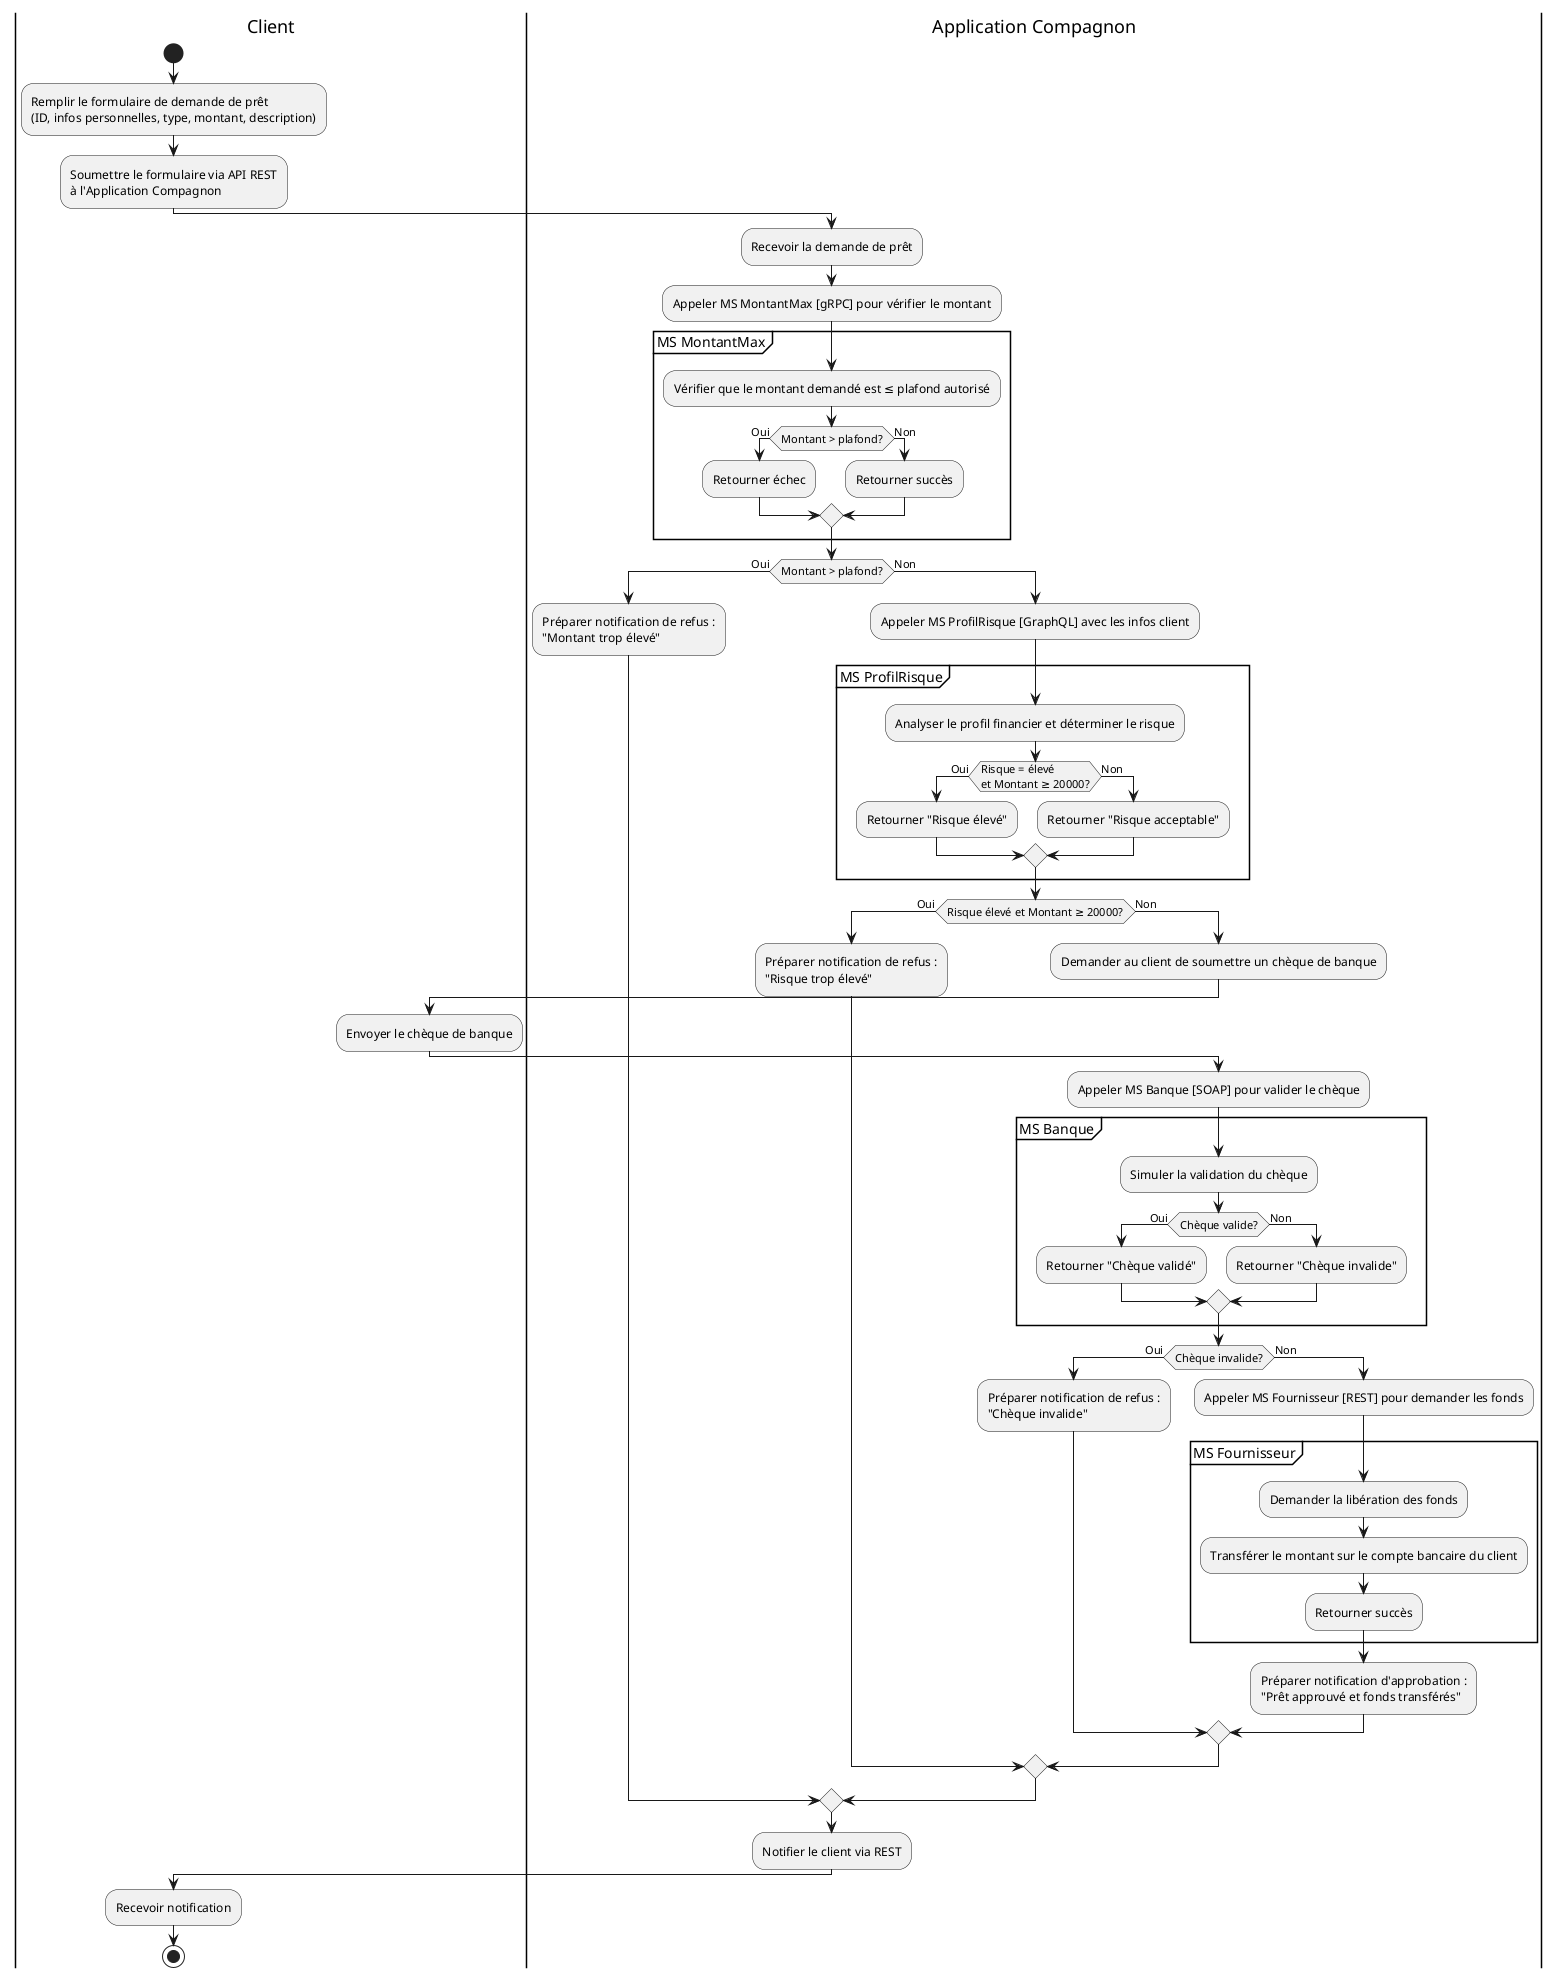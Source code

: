 @startuml
|Client|
start
:Remplir le formulaire de demande de prêt\n(ID, infos personnelles, type, montant, description);
:Soumettre le formulaire via API REST\nà l'Application Compagnon;

|Application Compagnon|
:Recevoir la demande de prêt;
:Appeler MS MontantMax [gRPC] pour vérifier le montant;

partition "MS MontantMax" {
  :Vérifier que le montant demandé est ≤ plafond autorisé;
  if (Montant > plafond?) then (Oui)
    :Retourner échec;
  else (Non)
    :Retourner succès;
  endif
}

if (Montant > plafond?) then (Oui)
  :Préparer notification de refus :\n"Montant trop élevé";
else (Non)
  :Appeler MS ProfilRisque [GraphQL] avec les infos client;
  partition "MS ProfilRisque" {
    :Analyser le profil financier et déterminer le risque;
    if (Risque = élevé \net Montant ≥ 20000?) then (Oui)
      :Retourner "Risque élevé";
    else (Non)
      :Retourner "Risque acceptable";
    endif
  }
  if (Risque élevé et Montant ≥ 20000?) then (Oui)
    :Préparer notification de refus :\n"Risque trop élevé";
  else (Non)
    :Demander au client de soumettre un chèque de banque;
    |Client|
    :Envoyer le chèque de banque;
    |Application Compagnon|
    :Appeler MS Banque [SOAP] pour valider le chèque;
    partition "MS Banque" {
      :Simuler la validation du chèque;
      if (Chèque valide?) then (Oui)
        :Retourner "Chèque validé";
      else (Non)
        :Retourner "Chèque invalide";
      endif
    }
    if (Chèque invalide?) then (Oui)
      :Préparer notification de refus :\n"Chèque invalide";
    else (Non)
      :Appeler MS Fournisseur [REST] pour demander les fonds;
      partition "MS Fournisseur" {
        :Demander la libération des fonds;
        :Transférer le montant sur le compte bancaire du client;
        :Retourner succès;
      }
      :Préparer notification d'approbation :\n"Prêt approuvé et fonds transférés";
    endif
  endif
endif

:Notifier le client via REST;
|Client|
:Recevoir notification;
stop
@enduml
